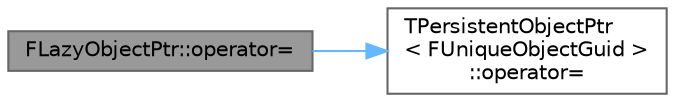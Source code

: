 digraph "FLazyObjectPtr::operator="
{
 // INTERACTIVE_SVG=YES
 // LATEX_PDF_SIZE
  bgcolor="transparent";
  edge [fontname=Helvetica,fontsize=10,labelfontname=Helvetica,labelfontsize=10];
  node [fontname=Helvetica,fontsize=10,shape=box,height=0.2,width=0.4];
  rankdir="LR";
  Node1 [id="Node000001",label="FLazyObjectPtr::operator=",height=0.2,width=0.4,color="gray40", fillcolor="grey60", style="filled", fontcolor="black",tooltip="Copy from a unique object identifier."];
  Node1 -> Node2 [id="edge1_Node000001_Node000002",color="steelblue1",style="solid",tooltip=" "];
  Node2 [id="Node000002",label="TPersistentObjectPtr\l\< FUniqueObjectGuid \>\l::operator=",height=0.2,width=0.4,color="grey40", fillcolor="white", style="filled",URL="$d5/dce/structTPersistentObjectPtr.html#a3b89eb6a4056f523c4fcb45477939776",tooltip=" "];
}
